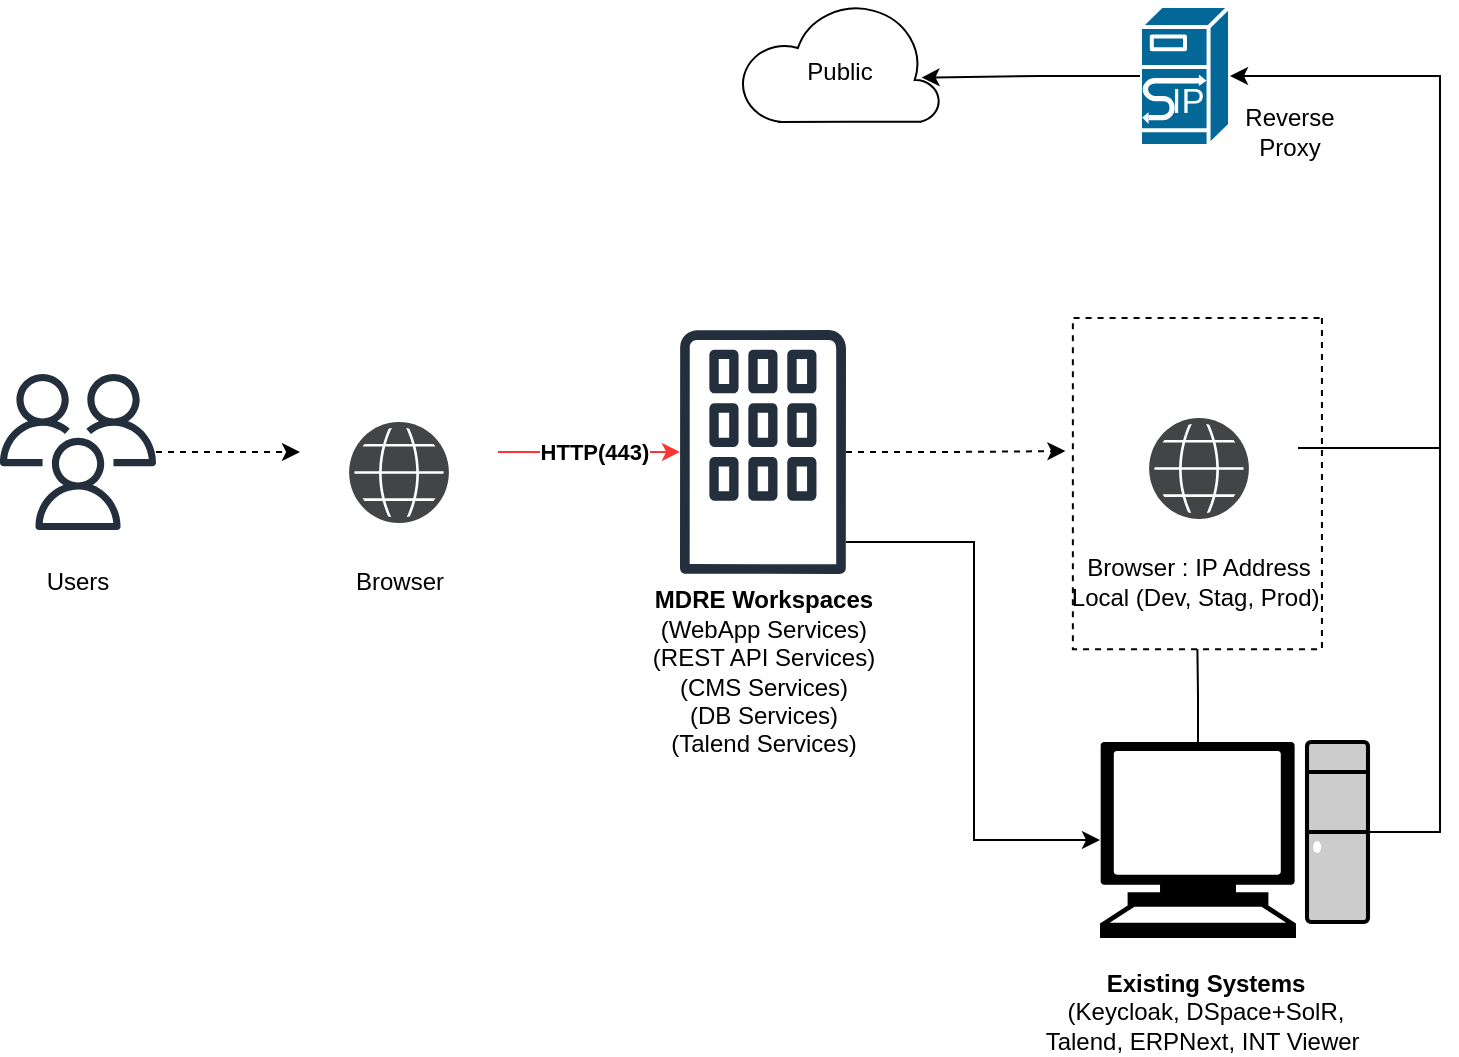 <mxfile version="24.4.2" type="github">
  <diagram name="Page-1" id="YPRMA6lDq0GKZgog6XVS">
    <mxGraphModel dx="1050" dy="653" grid="1" gridSize="10" guides="1" tooltips="1" connect="1" arrows="1" fold="1" page="1" pageScale="1" pageWidth="850" pageHeight="1100" math="0" shadow="0">
      <root>
        <mxCell id="0" />
        <mxCell id="1" parent="0" />
        <mxCell id="reaOoCbOVrc1V7JXwFW0-18" style="edgeStyle=orthogonalEdgeStyle;rounded=0;orthogonalLoop=1;jettySize=auto;html=1;entryX=0;entryY=0.5;entryDx=0;entryDy=0;dashed=1;" edge="1" parent="1" source="reaOoCbOVrc1V7JXwFW0-4" target="reaOoCbOVrc1V7JXwFW0-16">
          <mxGeometry relative="1" as="geometry" />
        </mxCell>
        <mxCell id="reaOoCbOVrc1V7JXwFW0-4" value="" style="sketch=0;outlineConnect=0;fontColor=#232F3E;gradientColor=none;fillColor=#232F3D;strokeColor=none;dashed=0;verticalLabelPosition=bottom;verticalAlign=top;align=center;html=1;fontSize=12;fontStyle=0;aspect=fixed;pointerEvents=1;shape=mxgraph.aws4.users;" vertex="1" parent="1">
          <mxGeometry x="30" y="306" width="78" height="78" as="geometry" />
        </mxCell>
        <mxCell id="reaOoCbOVrc1V7JXwFW0-17" value="" style="group" vertex="1" connectable="0" parent="1">
          <mxGeometry x="180" y="295.5" width="99" height="99" as="geometry" />
        </mxCell>
        <mxCell id="reaOoCbOVrc1V7JXwFW0-22" value="" style="group" vertex="1" connectable="0" parent="reaOoCbOVrc1V7JXwFW0-17">
          <mxGeometry width="99" height="99" as="geometry" />
        </mxCell>
        <mxCell id="reaOoCbOVrc1V7JXwFW0-16" value="" style="shape=image;html=1;verticalAlign=top;verticalLabelPosition=bottom;labelBackgroundColor=#ffffff;imageAspect=0;aspect=fixed;image=https://cdn4.iconfinder.com/data/icons/essential-3/32/386-Browser_Remove-128.png" vertex="1" parent="reaOoCbOVrc1V7JXwFW0-22">
          <mxGeometry width="99" height="99" as="geometry" />
        </mxCell>
        <mxCell id="reaOoCbOVrc1V7JXwFW0-10" value="" style="sketch=0;pointerEvents=1;shadow=0;dashed=0;html=1;strokeColor=none;fillColor=#434445;labelPosition=center;verticalLabelPosition=bottom;verticalAlign=top;align=center;outlineConnect=0;shape=mxgraph.veeam2.globe;" vertex="1" parent="reaOoCbOVrc1V7JXwFW0-22">
          <mxGeometry x="24.56" y="34.5" width="49.88" height="50.5" as="geometry" />
        </mxCell>
        <mxCell id="reaOoCbOVrc1V7JXwFW0-40" style="edgeStyle=orthogonalEdgeStyle;rounded=0;orthogonalLoop=1;jettySize=auto;html=1;entryX=0.402;entryY=1.03;entryDx=0;entryDy=0;entryPerimeter=0;dashed=1;" edge="1" parent="1" source="reaOoCbOVrc1V7JXwFW0-19" target="reaOoCbOVrc1V7JXwFW0-42">
          <mxGeometry relative="1" as="geometry" />
        </mxCell>
        <mxCell id="reaOoCbOVrc1V7JXwFW0-19" value="" style="sketch=0;outlineConnect=0;fontColor=#232F3E;gradientColor=none;fillColor=#232F3D;strokeColor=none;dashed=0;verticalLabelPosition=bottom;verticalAlign=top;align=center;html=1;fontSize=12;fontStyle=0;aspect=fixed;pointerEvents=1;shape=mxgraph.aws4.corporate_data_center;" vertex="1" parent="1">
          <mxGeometry x="370" y="283.92" width="83" height="122.15" as="geometry" />
        </mxCell>
        <mxCell id="reaOoCbOVrc1V7JXwFW0-20" style="edgeStyle=orthogonalEdgeStyle;rounded=0;orthogonalLoop=1;jettySize=auto;html=1;strokeColor=#FF3333;" edge="1" parent="1" source="reaOoCbOVrc1V7JXwFW0-16" target="reaOoCbOVrc1V7JXwFW0-19">
          <mxGeometry relative="1" as="geometry" />
        </mxCell>
        <mxCell id="reaOoCbOVrc1V7JXwFW0-21" value="&lt;b&gt;HTTP(443)&lt;/b&gt;" style="edgeLabel;html=1;align=center;verticalAlign=middle;resizable=0;points=[];" vertex="1" connectable="0" parent="reaOoCbOVrc1V7JXwFW0-20">
          <mxGeometry x="0.041" relative="1" as="geometry">
            <mxPoint as="offset" />
          </mxGeometry>
        </mxCell>
        <mxCell id="reaOoCbOVrc1V7JXwFW0-23" value="" style="group" vertex="1" connectable="0" parent="1">
          <mxGeometry x="580" y="293.5" width="134.47" height="134.53" as="geometry" />
        </mxCell>
        <mxCell id="reaOoCbOVrc1V7JXwFW0-42" value="" style="verticalLabelPosition=bottom;verticalAlign=top;html=1;shape=mxgraph.basic.rect;fillColor2=none;strokeWidth=1;size=20;indent=5;rotation=90;fillColor=none;dashed=1;" vertex="1" parent="reaOoCbOVrc1V7JXwFW0-23">
          <mxGeometry x="-34.08" y="5.02" width="165.56" height="124.53" as="geometry" />
        </mxCell>
        <mxCell id="reaOoCbOVrc1V7JXwFW0-59" style="edgeStyle=orthogonalEdgeStyle;rounded=0;orthogonalLoop=1;jettySize=auto;html=1;endArrow=none;endFill=0;" edge="1" parent="reaOoCbOVrc1V7JXwFW0-23" source="reaOoCbOVrc1V7JXwFW0-24">
          <mxGeometry relative="1" as="geometry">
            <mxPoint x="170" y="49.5" as="targetPoint" />
          </mxGeometry>
        </mxCell>
        <mxCell id="reaOoCbOVrc1V7JXwFW0-24" value="" style="shape=image;html=1;verticalAlign=top;verticalLabelPosition=bottom;labelBackgroundColor=#ffffff;imageAspect=0;aspect=fixed;image=https://cdn4.iconfinder.com/data/icons/essential-3/32/386-Browser_Remove-128.png" vertex="1" parent="reaOoCbOVrc1V7JXwFW0-23">
          <mxGeometry width="99" height="99" as="geometry" />
        </mxCell>
        <mxCell id="reaOoCbOVrc1V7JXwFW0-25" value="" style="sketch=0;pointerEvents=1;shadow=0;dashed=0;html=1;strokeColor=none;fillColor=#434445;labelPosition=center;verticalLabelPosition=bottom;verticalAlign=top;align=center;outlineConnect=0;shape=mxgraph.veeam2.globe;" vertex="1" parent="reaOoCbOVrc1V7JXwFW0-23">
          <mxGeometry x="24.56" y="34.5" width="49.88" height="50.5" as="geometry" />
        </mxCell>
        <mxCell id="reaOoCbOVrc1V7JXwFW0-27" value="&lt;b&gt;MDRE Workspaces&lt;/b&gt;&lt;br&gt;(WebApp Services)&lt;br&gt;(REST API Services)&lt;br&gt;(CMS Services)&lt;br&gt;(DB Services)&lt;br&gt;(Talend Services)" style="text;html=1;align=center;verticalAlign=middle;whiteSpace=wrap;rounded=0;" vertex="1" parent="1">
          <mxGeometry x="349.75" y="440" width="123.5" height="30" as="geometry" />
        </mxCell>
        <mxCell id="reaOoCbOVrc1V7JXwFW0-28" value="Browser" style="text;html=1;align=center;verticalAlign=middle;whiteSpace=wrap;rounded=0;" vertex="1" parent="1">
          <mxGeometry x="199.5" y="394.5" width="60" height="30" as="geometry" />
        </mxCell>
        <mxCell id="reaOoCbOVrc1V7JXwFW0-29" value="Users" style="text;html=1;align=center;verticalAlign=middle;whiteSpace=wrap;rounded=0;" vertex="1" parent="1">
          <mxGeometry x="39" y="394.5" width="60" height="30" as="geometry" />
        </mxCell>
        <mxCell id="reaOoCbOVrc1V7JXwFW0-30" value="Browser : IP Address Local (Dev, Stag, Prod)&amp;nbsp;" style="text;html=1;align=center;verticalAlign=middle;whiteSpace=wrap;rounded=0;" vertex="1" parent="1">
          <mxGeometry x="564.25" y="394.5" width="130.5" height="30" as="geometry" />
        </mxCell>
        <mxCell id="reaOoCbOVrc1V7JXwFW0-35" value="&lt;b&gt;Existing Systems&lt;/b&gt;&lt;br&gt;(Keycloak, DSpace+SolR, Talend, ERPNext, INT Viewer&amp;nbsp;" style="text;html=1;align=center;verticalAlign=middle;whiteSpace=wrap;rounded=0;" vertex="1" parent="1">
          <mxGeometry x="550" y="610" width="165.5" height="30" as="geometry" />
        </mxCell>
        <mxCell id="reaOoCbOVrc1V7JXwFW0-39" value="" style="group" vertex="1" connectable="0" parent="1">
          <mxGeometry x="580" y="490" width="134" height="98" as="geometry" />
        </mxCell>
        <mxCell id="reaOoCbOVrc1V7JXwFW0-31" value="" style="fontColor=#0066CC;verticalAlign=top;verticalLabelPosition=bottom;labelPosition=center;align=center;html=1;outlineConnect=0;fillColor=#CCCCCC;strokeColor=#000000;gradientColor=none;gradientDirection=north;strokeWidth=2;shape=mxgraph.networks.desktop_pc;" vertex="1" parent="reaOoCbOVrc1V7JXwFW0-39">
          <mxGeometry x="103.5" width="30.5" height="90" as="geometry" />
        </mxCell>
        <mxCell id="reaOoCbOVrc1V7JXwFW0-32" value="" style="shape=mxgraph.signs.tech.computer;html=1;pointerEvents=1;fillColor=#000000;strokeColor=none;verticalLabelPosition=bottom;verticalAlign=top;align=center;" vertex="1" parent="reaOoCbOVrc1V7JXwFW0-39">
          <mxGeometry width="98" height="98" as="geometry" />
        </mxCell>
        <mxCell id="reaOoCbOVrc1V7JXwFW0-44" style="edgeStyle=orthogonalEdgeStyle;rounded=0;orthogonalLoop=1;jettySize=auto;html=1;entryX=0;entryY=0.5;entryDx=0;entryDy=0;entryPerimeter=0;" edge="1" parent="1" source="reaOoCbOVrc1V7JXwFW0-19" target="reaOoCbOVrc1V7JXwFW0-32">
          <mxGeometry relative="1" as="geometry">
            <mxPoint x="460" y="380" as="sourcePoint" />
            <Array as="points">
              <mxPoint x="517" y="390" />
              <mxPoint x="517" y="539" />
            </Array>
          </mxGeometry>
        </mxCell>
        <mxCell id="reaOoCbOVrc1V7JXwFW0-45" style="edgeStyle=orthogonalEdgeStyle;rounded=0;orthogonalLoop=1;jettySize=auto;html=1;entryX=1.013;entryY=0.496;entryDx=0;entryDy=0;entryPerimeter=0;strokeColor=none;" edge="1" parent="1" source="reaOoCbOVrc1V7JXwFW0-32" target="reaOoCbOVrc1V7JXwFW0-42">
          <mxGeometry relative="1" as="geometry" />
        </mxCell>
        <mxCell id="reaOoCbOVrc1V7JXwFW0-46" style="edgeStyle=orthogonalEdgeStyle;rounded=0;orthogonalLoop=1;jettySize=auto;html=1;startArrow=none;startFill=0;endArrow=none;endFill=0;" edge="1" parent="1" source="reaOoCbOVrc1V7JXwFW0-32" target="reaOoCbOVrc1V7JXwFW0-42">
          <mxGeometry relative="1" as="geometry" />
        </mxCell>
        <mxCell id="reaOoCbOVrc1V7JXwFW0-52" value="" style="shape=mxgraph.cisco.servers.sip_proxy_server;html=1;pointerEvents=1;dashed=0;fillColor=#036897;strokeColor=#ffffff;strokeWidth=2;verticalLabelPosition=bottom;verticalAlign=top;align=center;outlineConnect=0;" vertex="1" parent="1">
          <mxGeometry x="600" y="122" width="45" height="70" as="geometry" />
        </mxCell>
        <mxCell id="reaOoCbOVrc1V7JXwFW0-53" value="" style="group" vertex="1" connectable="0" parent="1">
          <mxGeometry x="400" y="120" width="100" height="60" as="geometry" />
        </mxCell>
        <mxCell id="reaOoCbOVrc1V7JXwFW0-50" value="" style="verticalLabelPosition=bottom;html=1;verticalAlign=top;align=center;strokeColor=default;fillColor=#FFFFFF;shape=mxgraph.azure.cloud;" vertex="1" parent="reaOoCbOVrc1V7JXwFW0-53">
          <mxGeometry width="100" height="60" as="geometry" />
        </mxCell>
        <mxCell id="reaOoCbOVrc1V7JXwFW0-51" value="Public" style="text;html=1;align=center;verticalAlign=middle;whiteSpace=wrap;rounded=0;" vertex="1" parent="reaOoCbOVrc1V7JXwFW0-53">
          <mxGeometry x="20" y="20" width="60" height="30" as="geometry" />
        </mxCell>
        <mxCell id="reaOoCbOVrc1V7JXwFW0-47" style="edgeStyle=orthogonalEdgeStyle;rounded=0;orthogonalLoop=1;jettySize=auto;html=1;entryX=1;entryY=0.5;entryDx=0;entryDy=0;entryPerimeter=0;" edge="1" parent="1" source="reaOoCbOVrc1V7JXwFW0-31" target="reaOoCbOVrc1V7JXwFW0-52">
          <mxGeometry relative="1" as="geometry">
            <mxPoint x="665" y="160" as="targetPoint" />
            <Array as="points">
              <mxPoint x="750" y="535" />
              <mxPoint x="750" y="157" />
            </Array>
          </mxGeometry>
        </mxCell>
        <mxCell id="reaOoCbOVrc1V7JXwFW0-55" value="Reverse Proxy" style="text;html=1;align=center;verticalAlign=middle;whiteSpace=wrap;rounded=0;" vertex="1" parent="1">
          <mxGeometry x="645" y="170" width="60" height="30" as="geometry" />
        </mxCell>
        <mxCell id="reaOoCbOVrc1V7JXwFW0-56" style="edgeStyle=orthogonalEdgeStyle;rounded=0;orthogonalLoop=1;jettySize=auto;html=1;entryX=0.908;entryY=0.63;entryDx=0;entryDy=0;entryPerimeter=0;" edge="1" parent="1" source="reaOoCbOVrc1V7JXwFW0-52" target="reaOoCbOVrc1V7JXwFW0-50">
          <mxGeometry relative="1" as="geometry" />
        </mxCell>
      </root>
    </mxGraphModel>
  </diagram>
</mxfile>
